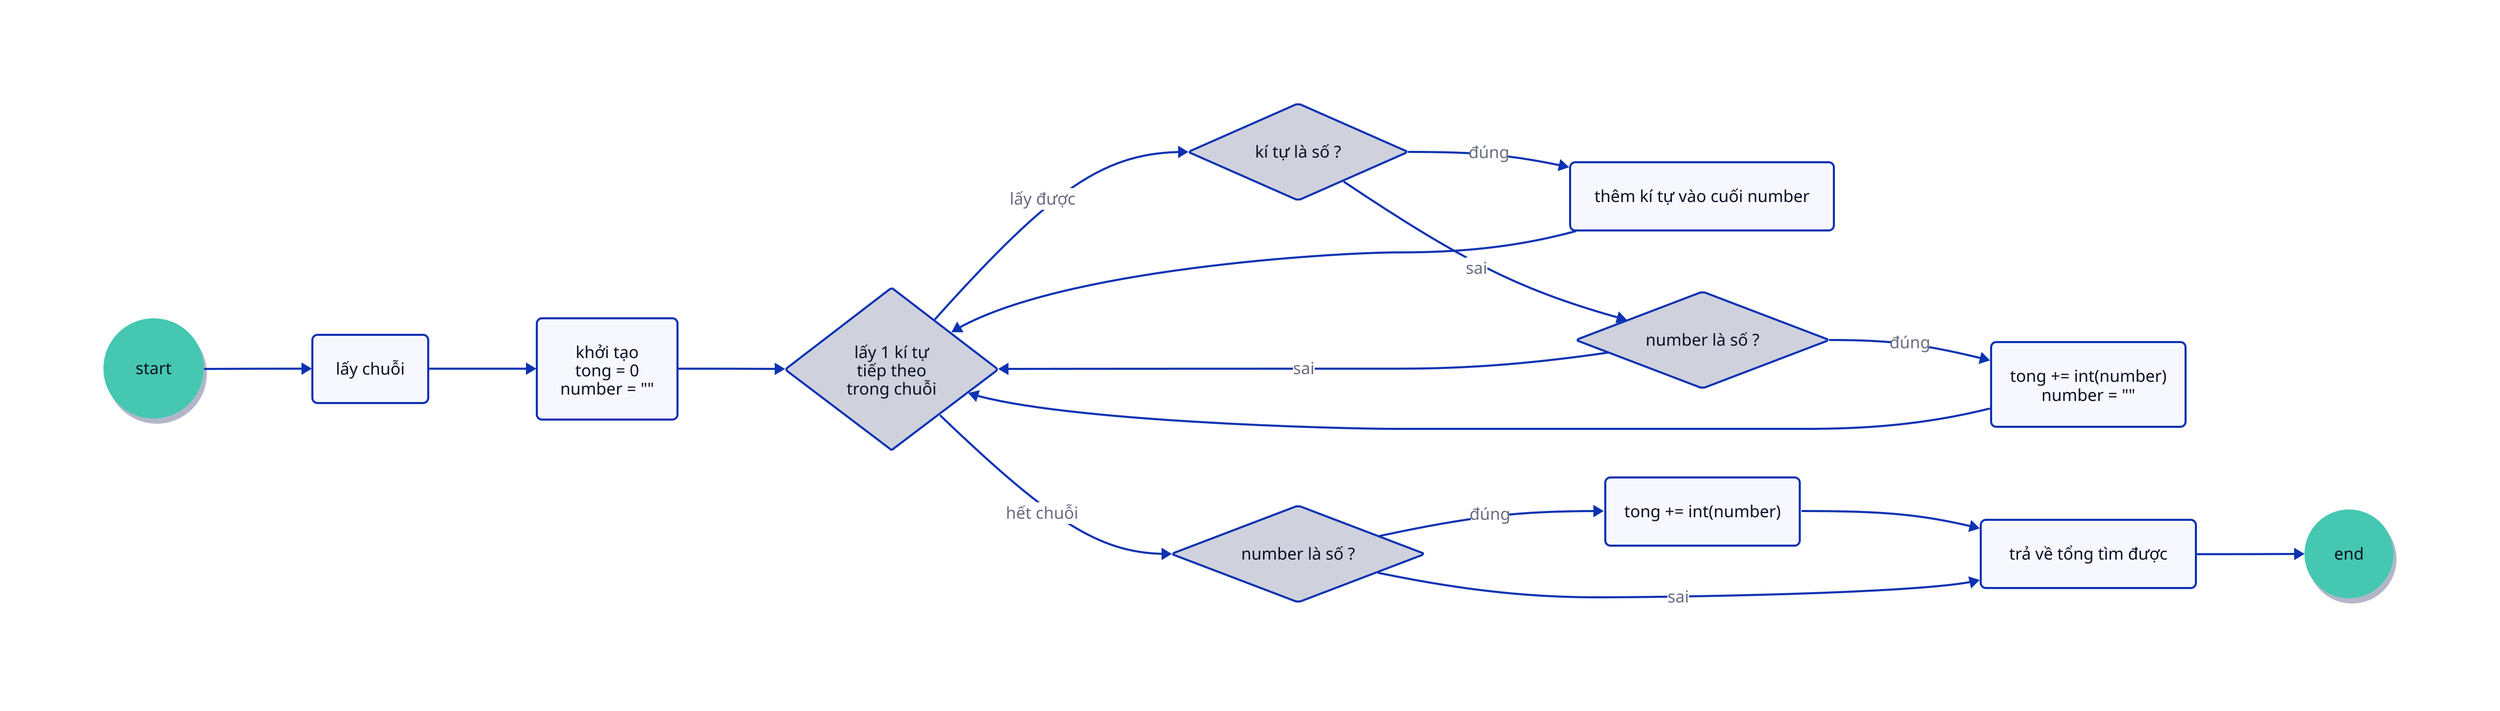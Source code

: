 # definition
direction: right
classes: {
  endpoint: {
    shape: circle
    style: {
      stroke-width: 0
      fill: "#44C7B1"
      shadow: true
    }
  }
}
**.style.border-radius: 5
start.class: endpoint
end.class: endpoint


# workflow
start -> get_string
get_string -> init
init  -> ele_in_string
ele_in_string -> is_digit: lấy được

is_digit -> append_to_number: đúng
append_to_number -> ele_in_string

is_digit -> number_is_digit: sai
number_is_digit -> append_to_sum: đúng
append_to_sum -> ele_in_string
number_is_digit -> ele_in_string: sai

ele_in_string -> number_is_digit_2: hết chuỗi
number_is_digit_2 -> append_to_sum_2: đúng
append_to_sum_2 -> return_sum
number_is_digit_2 -> return_sum: sai
return_sum -> end


# labels
get_string: lấy chuỗi
init: khởi tạo\n tong = 0\n number = ""
ele_in_string: {
  shape: diamond
  label: lấy 1 kí tự\n tiếp theo\n trong chuỗi
}
is_digit: {
  shape: diamond
  label: kí tự là số ?
}
append_to_number: thêm kí tự vào cuối number
number_is_digit: {
  shape: diamond
  label: number là số ?
}
number_is_digit_2: {
  shape: diamond
  label: number là số ?
}
append_to_sum: tong += int(number)\n number = ""
append_to_sum_2: tong += int(number)
return_sum: trả về tổng tìm được
